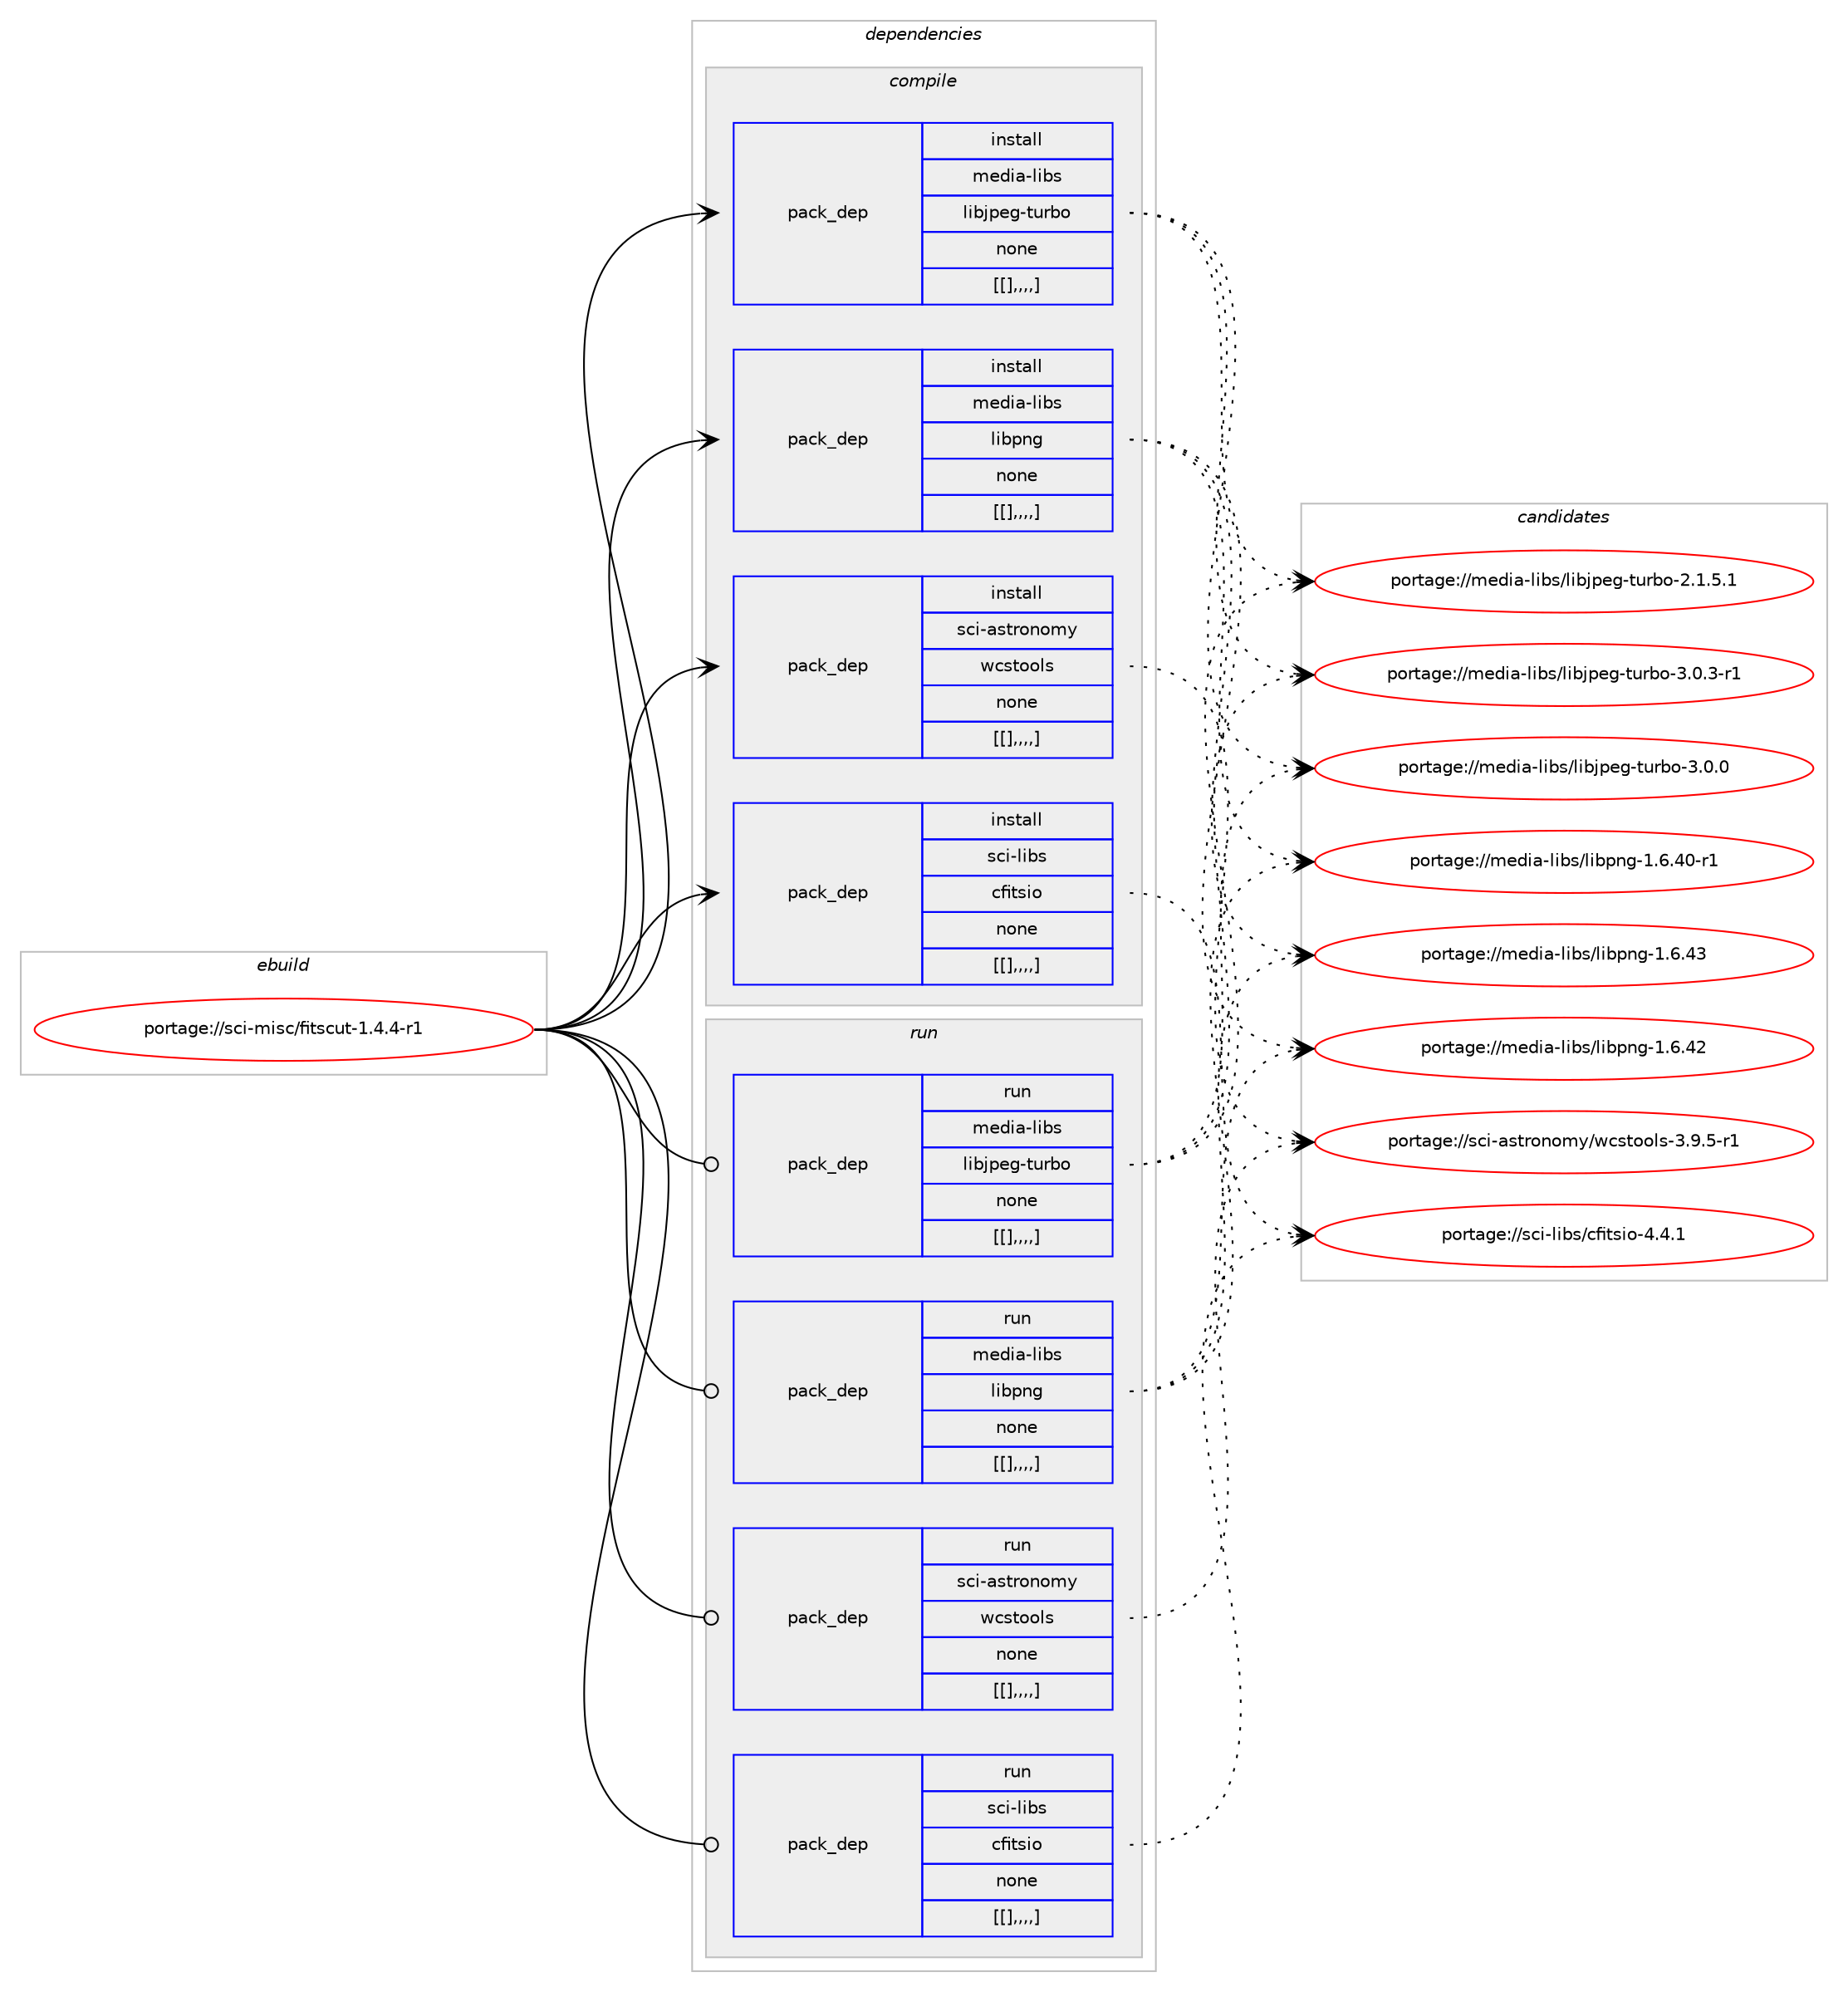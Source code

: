 digraph prolog {

# *************
# Graph options
# *************

newrank=true;
concentrate=true;
compound=true;
graph [rankdir=LR,fontname=Helvetica,fontsize=10,ranksep=1.5];#, ranksep=2.5, nodesep=0.2];
edge  [arrowhead=vee];
node  [fontname=Helvetica,fontsize=10];

# **********
# The ebuild
# **********

subgraph cluster_leftcol {
color=gray;
label=<<i>ebuild</i>>;
id [label="portage://sci-misc/fitscut-1.4.4-r1", color=red, width=4, href="../sci-misc/fitscut-1.4.4-r1.svg"];
}

# ****************
# The dependencies
# ****************

subgraph cluster_midcol {
color=gray;
label=<<i>dependencies</i>>;
subgraph cluster_compile {
fillcolor="#eeeeee";
style=filled;
label=<<i>compile</i>>;
subgraph pack310580 {
dependency426436 [label=<<TABLE BORDER="0" CELLBORDER="1" CELLSPACING="0" CELLPADDING="4" WIDTH="220"><TR><TD ROWSPAN="6" CELLPADDING="30">pack_dep</TD></TR><TR><TD WIDTH="110">install</TD></TR><TR><TD>media-libs</TD></TR><TR><TD>libjpeg-turbo</TD></TR><TR><TD>none</TD></TR><TR><TD>[[],,,,]</TD></TR></TABLE>>, shape=none, color=blue];
}
id:e -> dependency426436:w [weight=20,style="solid",arrowhead="vee"];
subgraph pack310581 {
dependency426437 [label=<<TABLE BORDER="0" CELLBORDER="1" CELLSPACING="0" CELLPADDING="4" WIDTH="220"><TR><TD ROWSPAN="6" CELLPADDING="30">pack_dep</TD></TR><TR><TD WIDTH="110">install</TD></TR><TR><TD>media-libs</TD></TR><TR><TD>libpng</TD></TR><TR><TD>none</TD></TR><TR><TD>[[],,,,]</TD></TR></TABLE>>, shape=none, color=blue];
}
id:e -> dependency426437:w [weight=20,style="solid",arrowhead="vee"];
subgraph pack310582 {
dependency426438 [label=<<TABLE BORDER="0" CELLBORDER="1" CELLSPACING="0" CELLPADDING="4" WIDTH="220"><TR><TD ROWSPAN="6" CELLPADDING="30">pack_dep</TD></TR><TR><TD WIDTH="110">install</TD></TR><TR><TD>sci-astronomy</TD></TR><TR><TD>wcstools</TD></TR><TR><TD>none</TD></TR><TR><TD>[[],,,,]</TD></TR></TABLE>>, shape=none, color=blue];
}
id:e -> dependency426438:w [weight=20,style="solid",arrowhead="vee"];
subgraph pack310583 {
dependency426439 [label=<<TABLE BORDER="0" CELLBORDER="1" CELLSPACING="0" CELLPADDING="4" WIDTH="220"><TR><TD ROWSPAN="6" CELLPADDING="30">pack_dep</TD></TR><TR><TD WIDTH="110">install</TD></TR><TR><TD>sci-libs</TD></TR><TR><TD>cfitsio</TD></TR><TR><TD>none</TD></TR><TR><TD>[[],,,,]</TD></TR></TABLE>>, shape=none, color=blue];
}
id:e -> dependency426439:w [weight=20,style="solid",arrowhead="vee"];
}
subgraph cluster_compileandrun {
fillcolor="#eeeeee";
style=filled;
label=<<i>compile and run</i>>;
}
subgraph cluster_run {
fillcolor="#eeeeee";
style=filled;
label=<<i>run</i>>;
subgraph pack310584 {
dependency426440 [label=<<TABLE BORDER="0" CELLBORDER="1" CELLSPACING="0" CELLPADDING="4" WIDTH="220"><TR><TD ROWSPAN="6" CELLPADDING="30">pack_dep</TD></TR><TR><TD WIDTH="110">run</TD></TR><TR><TD>media-libs</TD></TR><TR><TD>libjpeg-turbo</TD></TR><TR><TD>none</TD></TR><TR><TD>[[],,,,]</TD></TR></TABLE>>, shape=none, color=blue];
}
id:e -> dependency426440:w [weight=20,style="solid",arrowhead="odot"];
subgraph pack310585 {
dependency426441 [label=<<TABLE BORDER="0" CELLBORDER="1" CELLSPACING="0" CELLPADDING="4" WIDTH="220"><TR><TD ROWSPAN="6" CELLPADDING="30">pack_dep</TD></TR><TR><TD WIDTH="110">run</TD></TR><TR><TD>media-libs</TD></TR><TR><TD>libpng</TD></TR><TR><TD>none</TD></TR><TR><TD>[[],,,,]</TD></TR></TABLE>>, shape=none, color=blue];
}
id:e -> dependency426441:w [weight=20,style="solid",arrowhead="odot"];
subgraph pack310586 {
dependency426442 [label=<<TABLE BORDER="0" CELLBORDER="1" CELLSPACING="0" CELLPADDING="4" WIDTH="220"><TR><TD ROWSPAN="6" CELLPADDING="30">pack_dep</TD></TR><TR><TD WIDTH="110">run</TD></TR><TR><TD>sci-astronomy</TD></TR><TR><TD>wcstools</TD></TR><TR><TD>none</TD></TR><TR><TD>[[],,,,]</TD></TR></TABLE>>, shape=none, color=blue];
}
id:e -> dependency426442:w [weight=20,style="solid",arrowhead="odot"];
subgraph pack310587 {
dependency426443 [label=<<TABLE BORDER="0" CELLBORDER="1" CELLSPACING="0" CELLPADDING="4" WIDTH="220"><TR><TD ROWSPAN="6" CELLPADDING="30">pack_dep</TD></TR><TR><TD WIDTH="110">run</TD></TR><TR><TD>sci-libs</TD></TR><TR><TD>cfitsio</TD></TR><TR><TD>none</TD></TR><TR><TD>[[],,,,]</TD></TR></TABLE>>, shape=none, color=blue];
}
id:e -> dependency426443:w [weight=20,style="solid",arrowhead="odot"];
}
}

# **************
# The candidates
# **************

subgraph cluster_choices {
rank=same;
color=gray;
label=<<i>candidates</i>>;

subgraph choice310580 {
color=black;
nodesep=1;
choice109101100105974510810598115471081059810611210110345116117114981114551464846514511449 [label="portage://media-libs/libjpeg-turbo-3.0.3-r1", color=red, width=4,href="../media-libs/libjpeg-turbo-3.0.3-r1.svg"];
choice10910110010597451081059811547108105981061121011034511611711498111455146484648 [label="portage://media-libs/libjpeg-turbo-3.0.0", color=red, width=4,href="../media-libs/libjpeg-turbo-3.0.0.svg"];
choice109101100105974510810598115471081059810611210110345116117114981114550464946534649 [label="portage://media-libs/libjpeg-turbo-2.1.5.1", color=red, width=4,href="../media-libs/libjpeg-turbo-2.1.5.1.svg"];
dependency426436:e -> choice109101100105974510810598115471081059810611210110345116117114981114551464846514511449:w [style=dotted,weight="100"];
dependency426436:e -> choice10910110010597451081059811547108105981061121011034511611711498111455146484648:w [style=dotted,weight="100"];
dependency426436:e -> choice109101100105974510810598115471081059810611210110345116117114981114550464946534649:w [style=dotted,weight="100"];
}
subgraph choice310581 {
color=black;
nodesep=1;
choice109101100105974510810598115471081059811211010345494654465251 [label="portage://media-libs/libpng-1.6.43", color=red, width=4,href="../media-libs/libpng-1.6.43.svg"];
choice109101100105974510810598115471081059811211010345494654465250 [label="portage://media-libs/libpng-1.6.42", color=red, width=4,href="../media-libs/libpng-1.6.42.svg"];
choice1091011001059745108105981154710810598112110103454946544652484511449 [label="portage://media-libs/libpng-1.6.40-r1", color=red, width=4,href="../media-libs/libpng-1.6.40-r1.svg"];
dependency426437:e -> choice109101100105974510810598115471081059811211010345494654465251:w [style=dotted,weight="100"];
dependency426437:e -> choice109101100105974510810598115471081059811211010345494654465250:w [style=dotted,weight="100"];
dependency426437:e -> choice1091011001059745108105981154710810598112110103454946544652484511449:w [style=dotted,weight="100"];
}
subgraph choice310582 {
color=black;
nodesep=1;
choice11599105459711511611411111011110912147119991151161111111081154551465746534511449 [label="portage://sci-astronomy/wcstools-3.9.5-r1", color=red, width=4,href="../sci-astronomy/wcstools-3.9.5-r1.svg"];
dependency426438:e -> choice11599105459711511611411111011110912147119991151161111111081154551465746534511449:w [style=dotted,weight="100"];
}
subgraph choice310583 {
color=black;
nodesep=1;
choice1159910545108105981154799102105116115105111455246524649 [label="portage://sci-libs/cfitsio-4.4.1", color=red, width=4,href="../sci-libs/cfitsio-4.4.1.svg"];
dependency426439:e -> choice1159910545108105981154799102105116115105111455246524649:w [style=dotted,weight="100"];
}
subgraph choice310584 {
color=black;
nodesep=1;
choice109101100105974510810598115471081059810611210110345116117114981114551464846514511449 [label="portage://media-libs/libjpeg-turbo-3.0.3-r1", color=red, width=4,href="../media-libs/libjpeg-turbo-3.0.3-r1.svg"];
choice10910110010597451081059811547108105981061121011034511611711498111455146484648 [label="portage://media-libs/libjpeg-turbo-3.0.0", color=red, width=4,href="../media-libs/libjpeg-turbo-3.0.0.svg"];
choice109101100105974510810598115471081059810611210110345116117114981114550464946534649 [label="portage://media-libs/libjpeg-turbo-2.1.5.1", color=red, width=4,href="../media-libs/libjpeg-turbo-2.1.5.1.svg"];
dependency426440:e -> choice109101100105974510810598115471081059810611210110345116117114981114551464846514511449:w [style=dotted,weight="100"];
dependency426440:e -> choice10910110010597451081059811547108105981061121011034511611711498111455146484648:w [style=dotted,weight="100"];
dependency426440:e -> choice109101100105974510810598115471081059810611210110345116117114981114550464946534649:w [style=dotted,weight="100"];
}
subgraph choice310585 {
color=black;
nodesep=1;
choice109101100105974510810598115471081059811211010345494654465251 [label="portage://media-libs/libpng-1.6.43", color=red, width=4,href="../media-libs/libpng-1.6.43.svg"];
choice109101100105974510810598115471081059811211010345494654465250 [label="portage://media-libs/libpng-1.6.42", color=red, width=4,href="../media-libs/libpng-1.6.42.svg"];
choice1091011001059745108105981154710810598112110103454946544652484511449 [label="portage://media-libs/libpng-1.6.40-r1", color=red, width=4,href="../media-libs/libpng-1.6.40-r1.svg"];
dependency426441:e -> choice109101100105974510810598115471081059811211010345494654465251:w [style=dotted,weight="100"];
dependency426441:e -> choice109101100105974510810598115471081059811211010345494654465250:w [style=dotted,weight="100"];
dependency426441:e -> choice1091011001059745108105981154710810598112110103454946544652484511449:w [style=dotted,weight="100"];
}
subgraph choice310586 {
color=black;
nodesep=1;
choice11599105459711511611411111011110912147119991151161111111081154551465746534511449 [label="portage://sci-astronomy/wcstools-3.9.5-r1", color=red, width=4,href="../sci-astronomy/wcstools-3.9.5-r1.svg"];
dependency426442:e -> choice11599105459711511611411111011110912147119991151161111111081154551465746534511449:w [style=dotted,weight="100"];
}
subgraph choice310587 {
color=black;
nodesep=1;
choice1159910545108105981154799102105116115105111455246524649 [label="portage://sci-libs/cfitsio-4.4.1", color=red, width=4,href="../sci-libs/cfitsio-4.4.1.svg"];
dependency426443:e -> choice1159910545108105981154799102105116115105111455246524649:w [style=dotted,weight="100"];
}
}

}
